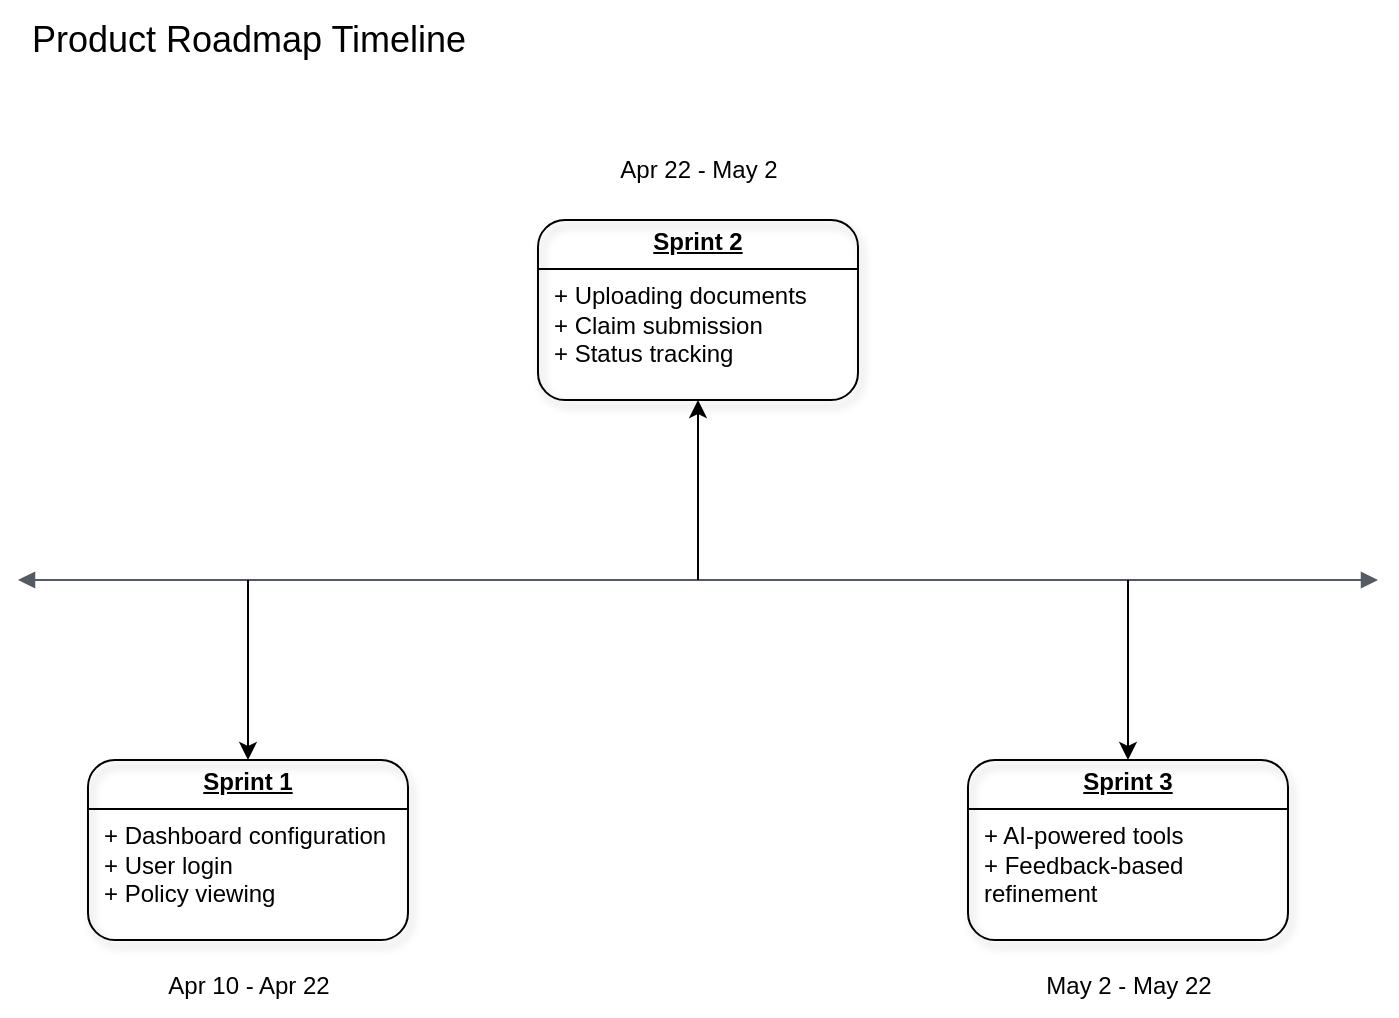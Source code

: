 <mxfile version="27.0.9">
  <diagram name="Page-1" id="0dkHzYbZ3pAnxUX2YUPT">
    <mxGraphModel dx="1181" dy="635" grid="1" gridSize="10" guides="1" tooltips="1" connect="1" arrows="1" fold="1" page="1" pageScale="1" pageWidth="850" pageHeight="1100" math="0" shadow="0">
      <root>
        <mxCell id="0" />
        <mxCell id="1" parent="0" />
        <mxCell id="Aw84yJ3P4UB3LTqqaC1I-1" value="" style="edgeStyle=orthogonalEdgeStyle;html=1;endArrow=block;elbow=vertical;startArrow=block;startFill=1;endFill=1;strokeColor=#545B64;rounded=0;fontSize=11;strokeWidth=1;targetPerimeterSpacing=0;endSize=6;" edge="1" parent="1">
          <mxGeometry width="100" relative="1" as="geometry">
            <mxPoint x="85" y="490" as="sourcePoint" />
            <mxPoint x="765" y="490" as="targetPoint" />
          </mxGeometry>
        </mxCell>
        <mxCell id="Aw84yJ3P4UB3LTqqaC1I-10" value="" style="endArrow=classic;html=1;rounded=0;" edge="1" parent="1">
          <mxGeometry width="50" height="50" relative="1" as="geometry">
            <mxPoint x="425" y="490" as="sourcePoint" />
            <mxPoint x="425" y="400" as="targetPoint" />
          </mxGeometry>
        </mxCell>
        <mxCell id="Aw84yJ3P4UB3LTqqaC1I-12" value="" style="endArrow=classic;html=1;rounded=0;" edge="1" parent="1">
          <mxGeometry width="50" height="50" relative="1" as="geometry">
            <mxPoint x="200" y="490" as="sourcePoint" />
            <mxPoint x="200" y="580" as="targetPoint" />
          </mxGeometry>
        </mxCell>
        <mxCell id="Aw84yJ3P4UB3LTqqaC1I-13" value="" style="endArrow=classic;html=1;rounded=0;" edge="1" parent="1">
          <mxGeometry width="50" height="50" relative="1" as="geometry">
            <mxPoint x="640" y="490" as="sourcePoint" />
            <mxPoint x="640" y="580" as="targetPoint" />
          </mxGeometry>
        </mxCell>
        <mxCell id="Aw84yJ3P4UB3LTqqaC1I-151" value="&lt;p style=&quot;margin: 4px 0px 0px; text-align: center; text-decoration: underline;&quot;&gt;&lt;b&gt;Sprint 1&lt;/b&gt;&lt;/p&gt;&lt;hr size=&quot;1&quot; style=&quot;border-style:solid;&quot;&gt;&lt;p style=&quot;margin:0px;margin-left:8px;&quot;&gt;+ Dashboard configuration&lt;br&gt;+ User login&lt;br&gt;+ Policy viewing&lt;/p&gt;" style="verticalAlign=top;align=left;overflow=fill;html=1;whiteSpace=wrap;rounded=1;shadow=1;glass=0;strokeColor=default;strokeWidth=1;arcSize=15;fontFamily=Helvetica;fontSize=12;fontColor=default;fontStyle=0;horizontal=1;fillColor=none;" vertex="1" parent="1">
          <mxGeometry x="120" y="580" width="160" height="90" as="geometry" />
        </mxCell>
        <mxCell id="Aw84yJ3P4UB3LTqqaC1I-152" value="&lt;p style=&quot;margin: 4px 0px 0px; text-align: center; text-decoration: underline;&quot;&gt;&lt;b&gt;Sprint 2&lt;/b&gt;&lt;/p&gt;&lt;hr size=&quot;1&quot; style=&quot;border-style:solid;&quot;&gt;&lt;p style=&quot;margin:0px;margin-left:8px;&quot;&gt;+ Uploading documents&lt;br&gt;+ Claim submission&lt;br&gt;+ Status tracking&lt;/p&gt;" style="verticalAlign=top;align=left;overflow=fill;html=1;whiteSpace=wrap;rounded=1;shadow=1;glass=0;strokeColor=default;strokeWidth=1;arcSize=15;fontFamily=Helvetica;fontSize=12;fontColor=default;fontStyle=0;horizontal=1;fillColor=none;" vertex="1" parent="1">
          <mxGeometry x="345" y="310" width="160" height="90" as="geometry" />
        </mxCell>
        <mxCell id="Aw84yJ3P4UB3LTqqaC1I-153" value="&lt;p style=&quot;margin: 4px 0px 0px; text-align: center; text-decoration: underline;&quot;&gt;&lt;b&gt;Sprint 3&lt;/b&gt;&lt;/p&gt;&lt;hr size=&quot;1&quot; style=&quot;border-style:solid;&quot;&gt;&lt;p style=&quot;margin:0px;margin-left:8px;&quot;&gt;+ AI-powered tools&lt;br&gt;+ Feedback-based refinement&lt;/p&gt;" style="verticalAlign=top;align=left;overflow=fill;html=1;whiteSpace=wrap;rounded=1;shadow=1;glass=0;strokeColor=default;strokeWidth=1;arcSize=15;fontFamily=Helvetica;fontSize=12;fontColor=default;fontStyle=0;horizontal=1;fillColor=none;" vertex="1" parent="1">
          <mxGeometry x="560" y="580" width="160" height="90" as="geometry" />
        </mxCell>
        <mxCell id="Aw84yJ3P4UB3LTqqaC1I-155" value="Apr 10 - Apr 22" style="text;html=1;align=center;verticalAlign=middle;resizable=0;points=[];autosize=1;strokeColor=none;fillColor=none;fontFamily=Helvetica;fontSize=12;fontColor=default;fontStyle=0;horizontal=1;" vertex="1" parent="1">
          <mxGeometry x="150" y="678" width="100" height="30" as="geometry" />
        </mxCell>
        <mxCell id="Aw84yJ3P4UB3LTqqaC1I-156" value="Apr 22 - May 2 " style="text;html=1;align=center;verticalAlign=middle;resizable=0;points=[];autosize=1;strokeColor=none;fillColor=none;fontFamily=Helvetica;fontSize=12;fontColor=default;fontStyle=0;horizontal=1;" vertex="1" parent="1">
          <mxGeometry x="375" y="270" width="100" height="30" as="geometry" />
        </mxCell>
        <mxCell id="Aw84yJ3P4UB3LTqqaC1I-157" value="May 2 - May 22" style="text;html=1;align=center;verticalAlign=middle;resizable=0;points=[];autosize=1;strokeColor=none;fillColor=none;fontFamily=Helvetica;fontSize=12;fontColor=default;fontStyle=0;horizontal=1;" vertex="1" parent="1">
          <mxGeometry x="585" y="678" width="110" height="30" as="geometry" />
        </mxCell>
        <mxCell id="Aw84yJ3P4UB3LTqqaC1I-158" value="Product Roadmap Timeline" style="text;html=1;align=center;verticalAlign=middle;resizable=0;points=[];autosize=1;strokeColor=none;fillColor=none;fontFamily=Helvetica;fontSize=18;fontColor=default;fontStyle=0;horizontal=1;" vertex="1" parent="1">
          <mxGeometry x="80" y="200" width="240" height="40" as="geometry" />
        </mxCell>
      </root>
    </mxGraphModel>
  </diagram>
</mxfile>
